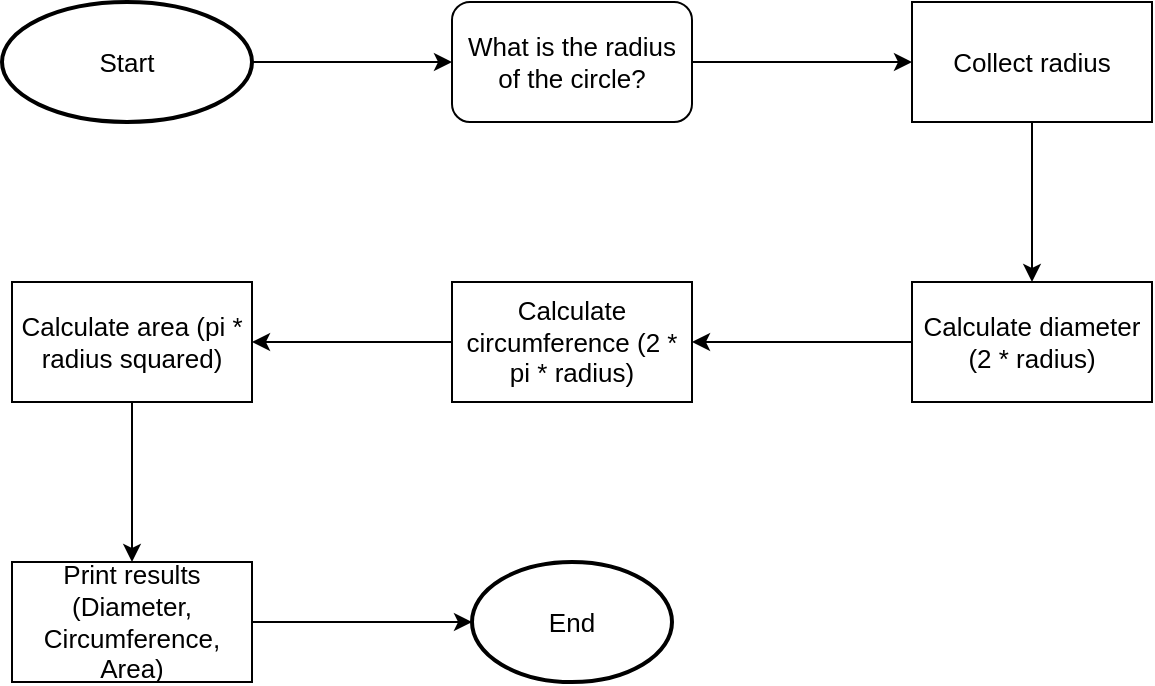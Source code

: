 <mxfile version="24.3.1" type="device">
  <diagram name="Página-1" id="_L_8MoSdANKLA71blTiu">
    <mxGraphModel dx="1114" dy="566" grid="1" gridSize="10" guides="1" tooltips="1" connect="1" arrows="1" fold="1" page="1" pageScale="1" pageWidth="827" pageHeight="1169" math="0" shadow="0">
      <root>
        <mxCell id="0" />
        <mxCell id="1" parent="0" />
        <mxCell id="TacsmDujMF1xKq3y6q2E-2" value="&lt;font style=&quot;font-size: 13px;&quot;&gt;Start&lt;/font&gt;" style="strokeWidth=2;html=1;shape=mxgraph.flowchart.start_1;whiteSpace=wrap;" vertex="1" parent="1">
          <mxGeometry x="35" y="10" width="125" height="60" as="geometry" />
        </mxCell>
        <mxCell id="TacsmDujMF1xKq3y6q2E-3" value="&lt;font style=&quot;font-size: 13px;&quot;&gt;Calculate diameter (2 * radius)&lt;/font&gt;" style="rounded=0;whiteSpace=wrap;html=1;" vertex="1" parent="1">
          <mxGeometry x="490" y="150" width="120" height="60" as="geometry" />
        </mxCell>
        <mxCell id="TacsmDujMF1xKq3y6q2E-4" value="&lt;font style=&quot;font-size: 13px;&quot;&gt;Collect radius&lt;/font&gt;" style="rounded=0;whiteSpace=wrap;html=1;" vertex="1" parent="1">
          <mxGeometry x="490" y="10" width="120" height="60" as="geometry" />
        </mxCell>
        <mxCell id="TacsmDujMF1xKq3y6q2E-5" value="&lt;font style=&quot;font-size: 13px;&quot;&gt;Calculate area (pi * radius squared)&lt;/font&gt;" style="rounded=0;whiteSpace=wrap;html=1;" vertex="1" parent="1">
          <mxGeometry x="40" y="150" width="120" height="60" as="geometry" />
        </mxCell>
        <mxCell id="TacsmDujMF1xKq3y6q2E-6" value="&lt;font style=&quot;font-size: 13px;&quot;&gt;Calculate circumference (2 * pi * radius)&lt;/font&gt;" style="rounded=0;whiteSpace=wrap;html=1;" vertex="1" parent="1">
          <mxGeometry x="260" y="150" width="120" height="60" as="geometry" />
        </mxCell>
        <mxCell id="TacsmDujMF1xKq3y6q2E-7" value="&lt;font style=&quot;font-size: 13px;&quot;&gt;Print results (Diameter, Circumference, Area)&lt;/font&gt;" style="rounded=0;whiteSpace=wrap;html=1;" vertex="1" parent="1">
          <mxGeometry x="40" y="290" width="120" height="60" as="geometry" />
        </mxCell>
        <mxCell id="TacsmDujMF1xKq3y6q2E-9" value="&lt;font style=&quot;font-size: 13px;&quot;&gt;End&lt;/font&gt;" style="strokeWidth=2;html=1;shape=mxgraph.flowchart.start_1;whiteSpace=wrap;" vertex="1" parent="1">
          <mxGeometry x="270" y="290" width="100" height="60" as="geometry" />
        </mxCell>
        <mxCell id="TacsmDujMF1xKq3y6q2E-10" value="&lt;font style=&quot;font-size: 13px;&quot;&gt;What is the radius of the circle?&lt;/font&gt;" style="rounded=1;whiteSpace=wrap;html=1;" vertex="1" parent="1">
          <mxGeometry x="260" y="10" width="120" height="60" as="geometry" />
        </mxCell>
        <mxCell id="TacsmDujMF1xKq3y6q2E-12" value="" style="edgeStyle=none;orthogonalLoop=1;jettySize=auto;html=1;rounded=0;exitX=1;exitY=0.5;exitDx=0;exitDy=0;exitPerimeter=0;entryX=0;entryY=0.5;entryDx=0;entryDy=0;" edge="1" parent="1" source="TacsmDujMF1xKq3y6q2E-2" target="TacsmDujMF1xKq3y6q2E-10">
          <mxGeometry width="100" relative="1" as="geometry">
            <mxPoint x="120" y="-20" as="sourcePoint" />
            <mxPoint x="220" y="-20" as="targetPoint" />
            <Array as="points" />
          </mxGeometry>
        </mxCell>
        <mxCell id="TacsmDujMF1xKq3y6q2E-13" value="" style="endArrow=classic;html=1;rounded=0;exitX=1;exitY=0.5;exitDx=0;exitDy=0;" edge="1" parent="1" source="TacsmDujMF1xKq3y6q2E-10" target="TacsmDujMF1xKq3y6q2E-4">
          <mxGeometry width="50" height="50" relative="1" as="geometry">
            <mxPoint x="389" y="50" as="sourcePoint" />
            <mxPoint x="439" as="targetPoint" />
          </mxGeometry>
        </mxCell>
        <mxCell id="TacsmDujMF1xKq3y6q2E-14" value="" style="endArrow=classic;html=1;rounded=0;exitX=0;exitY=0.5;exitDx=0;exitDy=0;" edge="1" parent="1" source="TacsmDujMF1xKq3y6q2E-3" target="TacsmDujMF1xKq3y6q2E-6">
          <mxGeometry width="50" height="50" relative="1" as="geometry">
            <mxPoint x="413.5" y="205" as="sourcePoint" />
            <mxPoint x="463.5" y="155" as="targetPoint" />
          </mxGeometry>
        </mxCell>
        <mxCell id="TacsmDujMF1xKq3y6q2E-15" value="" style="endArrow=classic;html=1;rounded=0;exitX=0;exitY=0.5;exitDx=0;exitDy=0;" edge="1" parent="1" source="TacsmDujMF1xKq3y6q2E-6" target="TacsmDujMF1xKq3y6q2E-5">
          <mxGeometry width="50" height="50" relative="1" as="geometry">
            <mxPoint x="180" y="205" as="sourcePoint" />
            <mxPoint x="230" y="155" as="targetPoint" />
          </mxGeometry>
        </mxCell>
        <mxCell id="TacsmDujMF1xKq3y6q2E-16" value="" style="endArrow=classic;html=1;rounded=0;exitX=0.5;exitY=1;exitDx=0;exitDy=0;entryX=0.5;entryY=0;entryDx=0;entryDy=0;" edge="1" parent="1" source="TacsmDujMF1xKq3y6q2E-5" target="TacsmDujMF1xKq3y6q2E-7">
          <mxGeometry width="50" height="50" relative="1" as="geometry">
            <mxPoint x="90" y="280" as="sourcePoint" />
            <mxPoint x="140" y="230" as="targetPoint" />
          </mxGeometry>
        </mxCell>
        <mxCell id="TacsmDujMF1xKq3y6q2E-17" value="" style="endArrow=classic;html=1;rounded=0;exitX=1;exitY=0.5;exitDx=0;exitDy=0;entryX=0;entryY=0.5;entryDx=0;entryDy=0;entryPerimeter=0;" edge="1" parent="1" source="TacsmDujMF1xKq3y6q2E-7" target="TacsmDujMF1xKq3y6q2E-9">
          <mxGeometry width="50" height="50" relative="1" as="geometry">
            <mxPoint x="180" y="350" as="sourcePoint" />
            <mxPoint x="230" y="300" as="targetPoint" />
          </mxGeometry>
        </mxCell>
        <mxCell id="TacsmDujMF1xKq3y6q2E-18" value="" style="endArrow=classic;html=1;rounded=0;exitX=0.5;exitY=1;exitDx=0;exitDy=0;entryX=0.5;entryY=0;entryDx=0;entryDy=0;" edge="1" parent="1" source="TacsmDujMF1xKq3y6q2E-4" target="TacsmDujMF1xKq3y6q2E-3">
          <mxGeometry width="50" height="50" relative="1" as="geometry">
            <mxPoint x="525" y="140" as="sourcePoint" />
            <mxPoint x="575" y="90" as="targetPoint" />
          </mxGeometry>
        </mxCell>
      </root>
    </mxGraphModel>
  </diagram>
</mxfile>
